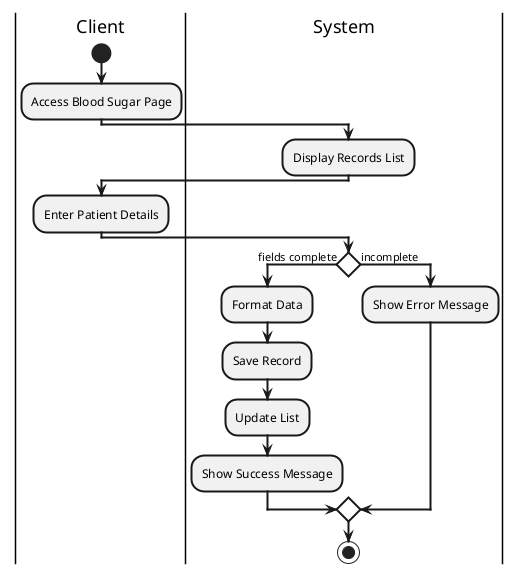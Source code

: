 @startuml
skinparam defaultTextAlignment center
skinparam ArrowThickness 2
skinparam ActivityBorderThickness 2
skinparam ActivityDiamondBackgroundColor white
skinparam ActivityDiamondBorderThickness 2

|Client|
start
:Access Blood Sugar Page;

|System|
:Display Records List;

|Client|
:Enter Patient Details;

|System|
if () then (fields complete)
  :Format Data;
  :Save Record;
  :Update List;
  :Show Success Message;
else (incomplete)
  :Show Error Message;
endif

stop

@enduml 